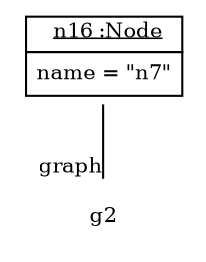 graph ObjectDiagram {
   node [shape = none, fontsize = 10];
   edge [fontsize = 10];

n16 [label=<<table border='0' cellborder='1' cellspacing='0'> <tr> <td> <u>n16 :Node</u></td></tr><tr><td><table border='0' cellborder='0' cellspacing='0'><tr><td>name = "n7"</td></tr></table></td></tr></table>>];

n16 -- g2 [headlabel = "graph" taillabel = ""];
}
